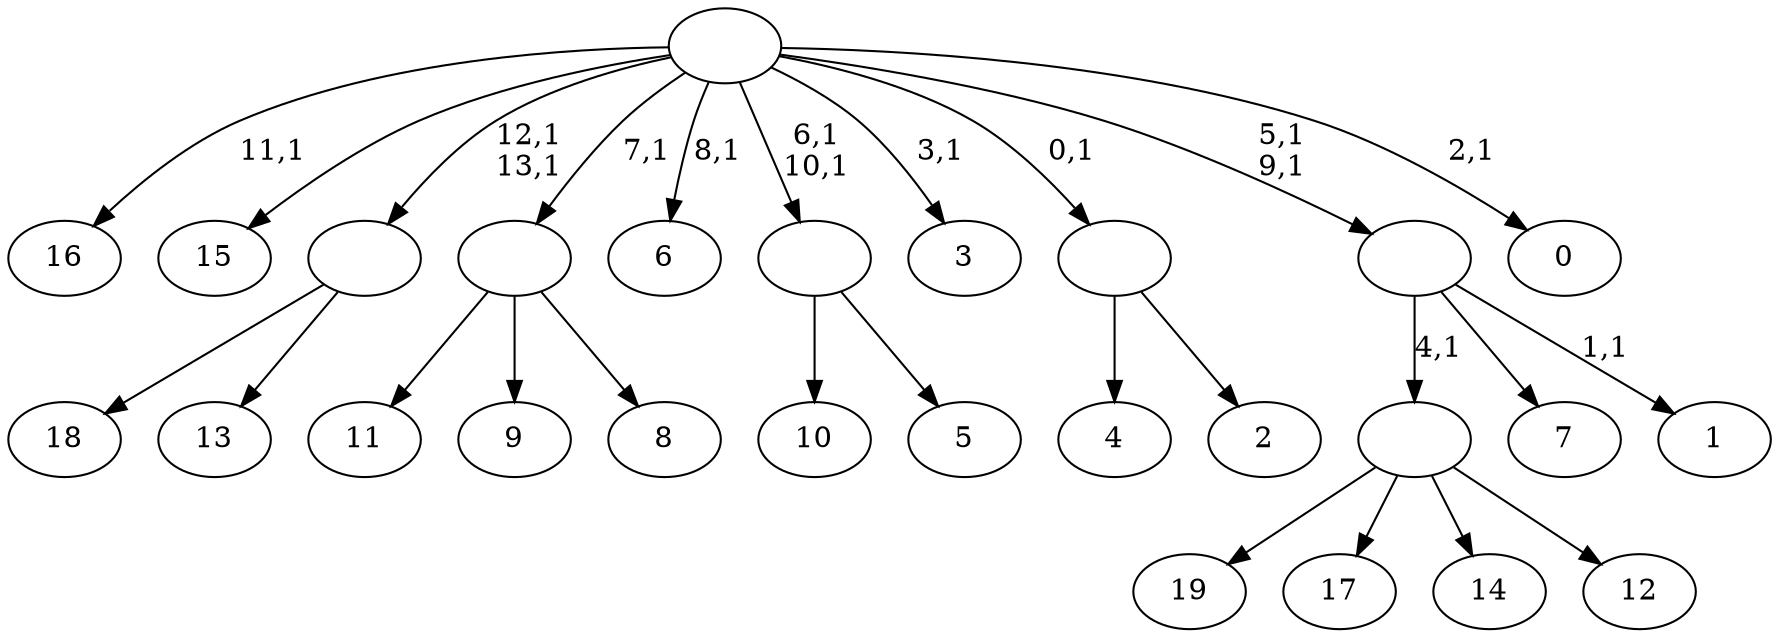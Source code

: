 digraph T {
	34 [label="19"]
	33 [label="18"]
	32 [label="17"]
	31 [label="16"]
	29 [label="15"]
	28 [label="14"]
	27 [label="13"]
	26 [label=""]
	24 [label="12"]
	23 [label=""]
	22 [label="11"]
	21 [label="10"]
	20 [label="9"]
	19 [label="8"]
	18 [label=""]
	17 [label="7"]
	16 [label="6"]
	14 [label="5"]
	13 [label=""]
	11 [label="4"]
	10 [label="3"]
	8 [label="2"]
	7 [label=""]
	6 [label="1"]
	4 [label=""]
	2 [label="0"]
	0 [label=""]
	26 -> 33 [label=""]
	26 -> 27 [label=""]
	23 -> 34 [label=""]
	23 -> 32 [label=""]
	23 -> 28 [label=""]
	23 -> 24 [label=""]
	18 -> 22 [label=""]
	18 -> 20 [label=""]
	18 -> 19 [label=""]
	13 -> 21 [label=""]
	13 -> 14 [label=""]
	7 -> 11 [label=""]
	7 -> 8 [label=""]
	4 -> 6 [label="1,1"]
	4 -> 23 [label="4,1"]
	4 -> 17 [label=""]
	0 -> 2 [label="2,1"]
	0 -> 4 [label="5,1\n9,1"]
	0 -> 10 [label="3,1"]
	0 -> 13 [label="6,1\n10,1"]
	0 -> 16 [label="8,1"]
	0 -> 26 [label="12,1\n13,1"]
	0 -> 31 [label="11,1"]
	0 -> 29 [label=""]
	0 -> 18 [label="7,1"]
	0 -> 7 [label="0,1"]
}
